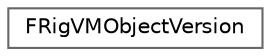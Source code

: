 digraph "Graphical Class Hierarchy"
{
 // INTERACTIVE_SVG=YES
 // LATEX_PDF_SIZE
  bgcolor="transparent";
  edge [fontname=Helvetica,fontsize=10,labelfontname=Helvetica,labelfontsize=10];
  node [fontname=Helvetica,fontsize=10,shape=box,height=0.2,width=0.4];
  rankdir="LR";
  Node0 [id="Node000000",label="FRigVMObjectVersion",height=0.2,width=0.4,color="grey40", fillcolor="white", style="filled",URL="$d4/d61/structFRigVMObjectVersion.html",tooltip=" "];
}
